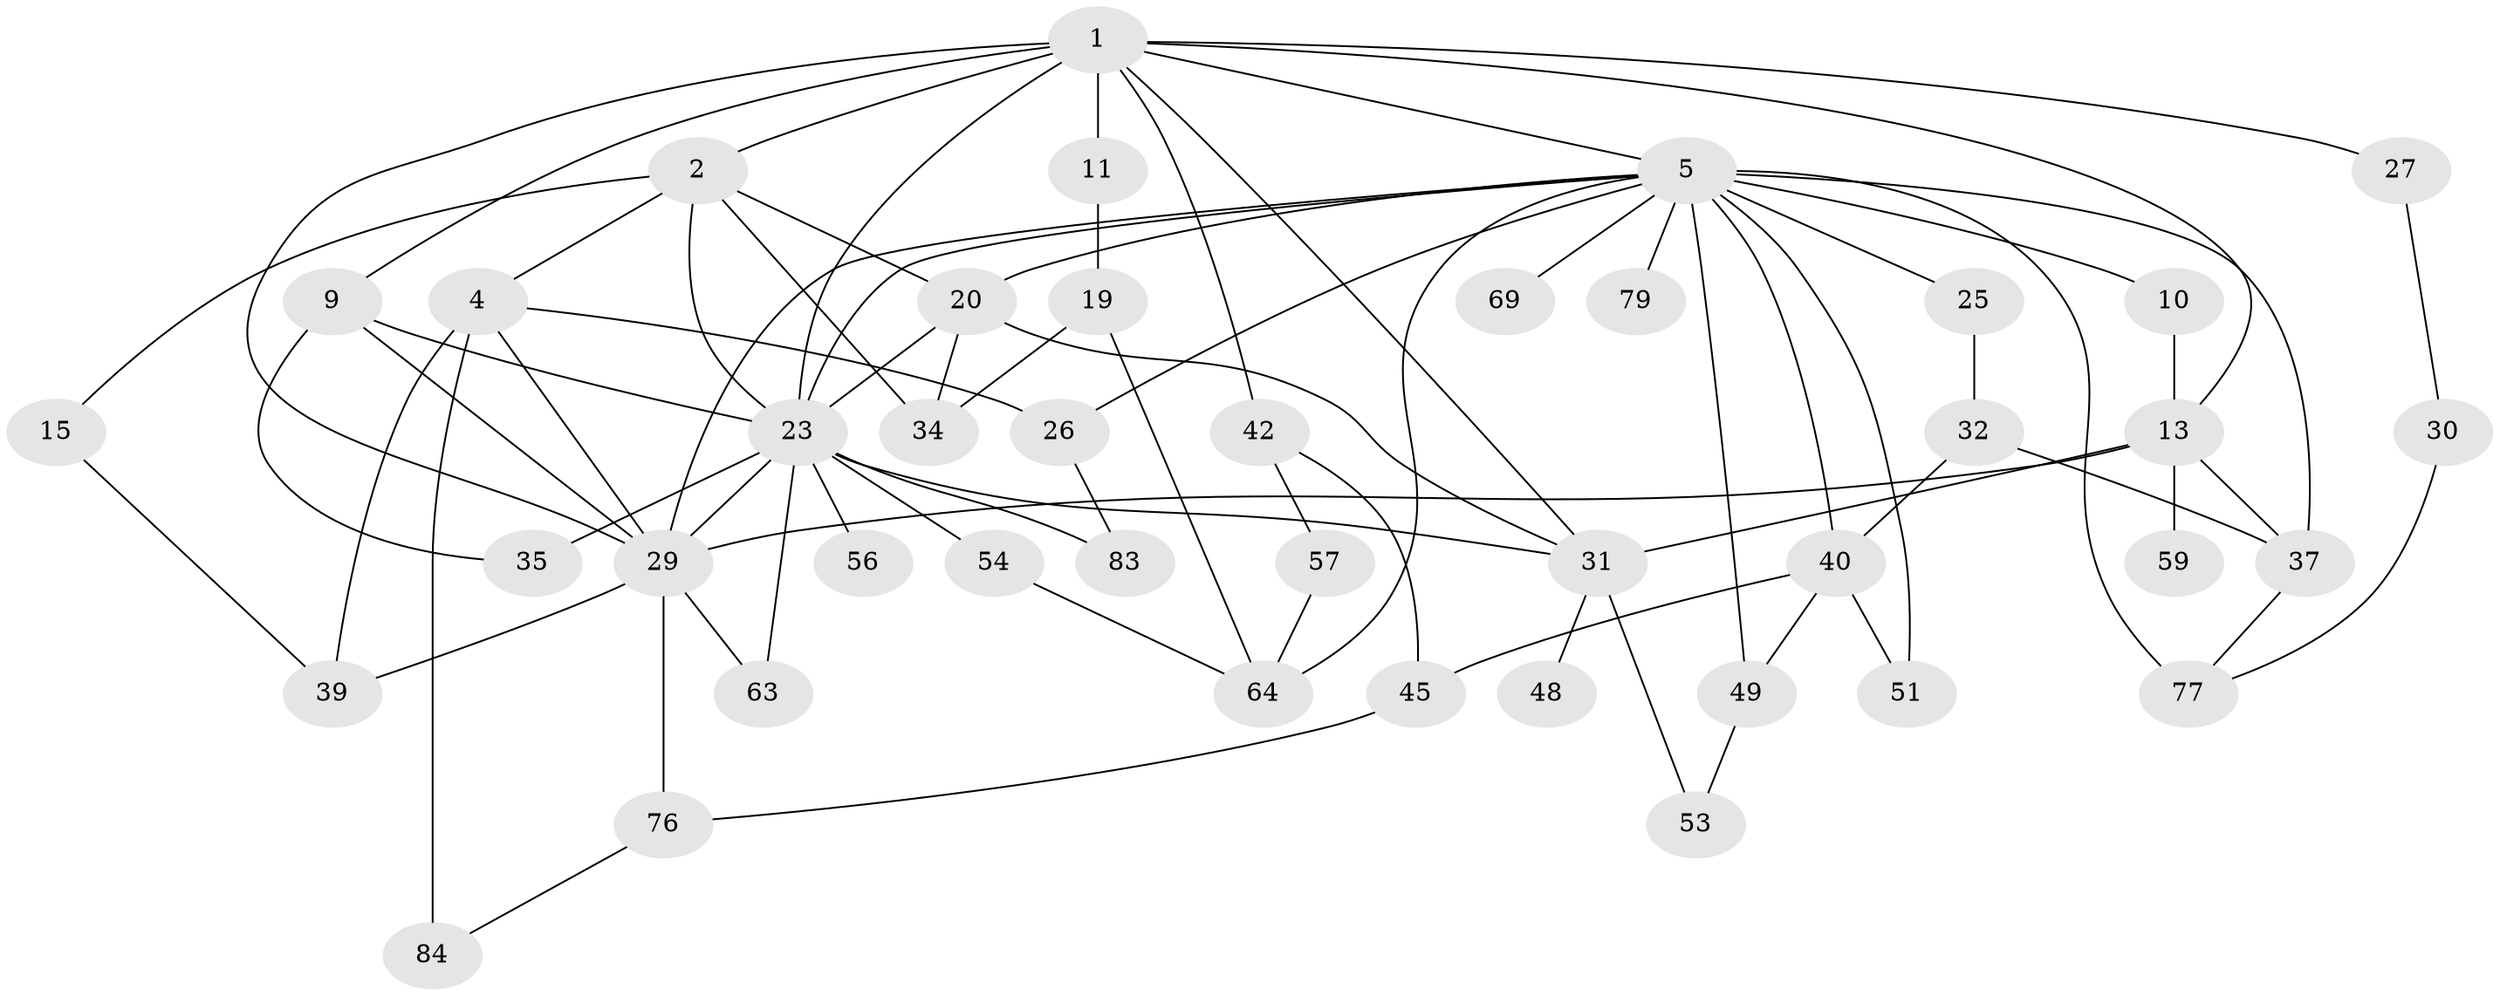 // original degree distribution, {7: 0.023809523809523808, 6: 0.023809523809523808, 4: 0.07142857142857142, 3: 0.2857142857142857, 8: 0.011904761904761904, 2: 0.34523809523809523, 5: 0.11904761904761904, 1: 0.11904761904761904}
// Generated by graph-tools (version 1.1) at 2025/13/03/09/25 04:13:35]
// undirected, 42 vertices, 77 edges
graph export_dot {
graph [start="1"]
  node [color=gray90,style=filled];
  1 [super="+3"];
  2 [super="+22+67"];
  4 [super="+58"];
  5 [super="+12+6+7+8+16"];
  9 [super="+21"];
  10;
  11;
  13 [super="+18"];
  15;
  19;
  20 [super="+62+66"];
  23 [super="+28+24"];
  25;
  26 [super="+82"];
  27;
  29 [super="+78+50+33"];
  30;
  31 [super="+38"];
  32 [super="+68"];
  34 [super="+47"];
  35;
  37 [super="+46"];
  39;
  40 [super="+52"];
  42;
  45;
  48;
  49 [super="+65+70"];
  51;
  53;
  54;
  56;
  57;
  59;
  63;
  64 [super="+81+72"];
  69;
  76;
  77;
  79;
  83;
  84;
  1 -- 2 [weight=2];
  1 -- 5;
  1 -- 9;
  1 -- 11;
  1 -- 31;
  1 -- 42;
  1 -- 27;
  1 -- 13;
  1 -- 29;
  1 -- 23;
  2 -- 4;
  2 -- 15;
  2 -- 34;
  2 -- 20;
  2 -- 23;
  4 -- 84 [weight=2];
  4 -- 39;
  4 -- 29;
  4 -- 26;
  5 -- 20;
  5 -- 26 [weight=2];
  5 -- 49 [weight=2];
  5 -- 40;
  5 -- 10;
  5 -- 29;
  5 -- 23;
  5 -- 37;
  5 -- 69;
  5 -- 25;
  5 -- 77 [weight=2];
  5 -- 51;
  5 -- 79;
  5 -- 64;
  9 -- 35;
  9 -- 29;
  9 -- 23;
  10 -- 13;
  11 -- 19;
  13 -- 29;
  13 -- 37;
  13 -- 31;
  13 -- 59;
  15 -- 39;
  19 -- 34;
  19 -- 64;
  20 -- 34;
  20 -- 31;
  20 -- 23;
  23 -- 29;
  23 -- 63;
  23 -- 35;
  23 -- 83;
  23 -- 54;
  23 -- 56;
  23 -- 31;
  25 -- 32;
  26 -- 83;
  27 -- 30;
  29 -- 76;
  29 -- 39;
  29 -- 63;
  30 -- 77;
  31 -- 48;
  31 -- 53;
  32 -- 40;
  32 -- 37;
  37 -- 77;
  40 -- 45;
  40 -- 51;
  40 -- 49;
  42 -- 57;
  42 -- 45;
  45 -- 76;
  49 -- 53;
  54 -- 64;
  57 -- 64;
  76 -- 84;
}
